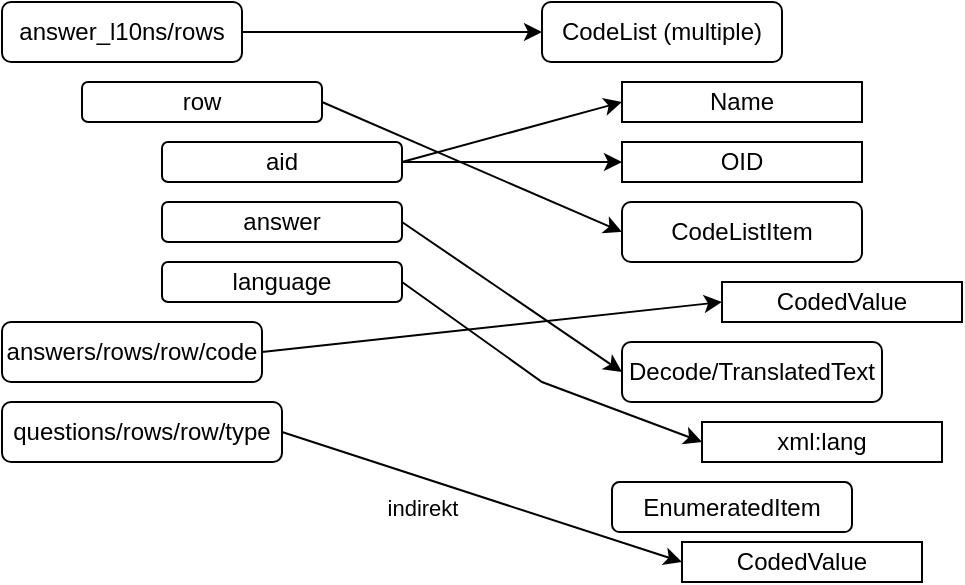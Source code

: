 <mxfile version="14.6.13" type="device"><diagram id="aziQypgp11H61OigkpZ1" name="Page-1"><mxGraphModel dx="1422" dy="880" grid="1" gridSize="10" guides="1" tooltips="1" connect="1" arrows="1" fold="1" page="1" pageScale="1" pageWidth="850" pageHeight="1100" math="0" shadow="0"><root><mxCell id="0"/><mxCell id="1" parent="0"/><mxCell id="dtuGvU8MmFaQQxGHEluo-14" value="CodeListItem" style="rounded=1;whiteSpace=wrap;html=1;" parent="1" vertex="1"><mxGeometry x="430" y="260" width="120" height="30" as="geometry"/></mxCell><mxCell id="dtuGvU8MmFaQQxGHEluo-15" style="edgeStyle=none;rounded=0;orthogonalLoop=1;jettySize=auto;html=1;exitX=1;exitY=0.5;exitDx=0;exitDy=0;entryX=0;entryY=0.5;entryDx=0;entryDy=0;" parent="1" source="dtuGvU8MmFaQQxGHEluo-16" target="dtuGvU8MmFaQQxGHEluo-14" edge="1"><mxGeometry relative="1" as="geometry"/></mxCell><mxCell id="dtuGvU8MmFaQQxGHEluo-16" value="row" style="rounded=1;whiteSpace=wrap;html=1;" parent="1" vertex="1"><mxGeometry x="160" y="200" width="120" height="20" as="geometry"/></mxCell><mxCell id="dtuGvU8MmFaQQxGHEluo-17" style="edgeStyle=none;rounded=0;orthogonalLoop=1;jettySize=auto;html=1;exitX=1;exitY=0.5;exitDx=0;exitDy=0;entryX=0;entryY=0.5;entryDx=0;entryDy=0;" parent="1" source="dtuGvU8MmFaQQxGHEluo-18" target="dtuGvU8MmFaQQxGHEluo-19" edge="1"><mxGeometry relative="1" as="geometry"/></mxCell><mxCell id="dtuGvU8MmFaQQxGHEluo-18" value="answer_l10ns/rows" style="rounded=1;whiteSpace=wrap;html=1;" parent="1" vertex="1"><mxGeometry x="120" y="160" width="120" height="30" as="geometry"/></mxCell><mxCell id="dtuGvU8MmFaQQxGHEluo-19" value="CodeList (multiple)" style="rounded=1;whiteSpace=wrap;html=1;" parent="1" vertex="1"><mxGeometry x="390" y="160" width="120" height="30" as="geometry"/></mxCell><mxCell id="dtuGvU8MmFaQQxGHEluo-20" value="Name" style="rounded=0;whiteSpace=wrap;html=1;" parent="1" vertex="1"><mxGeometry x="430" y="200" width="120" height="20" as="geometry"/></mxCell><mxCell id="dtuGvU8MmFaQQxGHEluo-21" value="OID" style="whiteSpace=wrap;html=1;" parent="1" vertex="1"><mxGeometry x="430" y="230" width="120" height="20" as="geometry"/></mxCell><mxCell id="dtuGvU8MmFaQQxGHEluo-22" style="edgeStyle=none;rounded=0;orthogonalLoop=1;jettySize=auto;html=1;exitX=1;exitY=0.5;exitDx=0;exitDy=0;entryX=0;entryY=0.5;entryDx=0;entryDy=0;" parent="1" source="dtuGvU8MmFaQQxGHEluo-24" target="dtuGvU8MmFaQQxGHEluo-21" edge="1"><mxGeometry relative="1" as="geometry"/></mxCell><mxCell id="dtuGvU8MmFaQQxGHEluo-23" style="edgeStyle=none;rounded=0;orthogonalLoop=1;jettySize=auto;html=1;exitX=1;exitY=0.5;exitDx=0;exitDy=0;entryX=0;entryY=0.5;entryDx=0;entryDy=0;" parent="1" source="dtuGvU8MmFaQQxGHEluo-24" target="dtuGvU8MmFaQQxGHEluo-20" edge="1"><mxGeometry relative="1" as="geometry"/></mxCell><mxCell id="dtuGvU8MmFaQQxGHEluo-24" value="aid" style="rounded=1;whiteSpace=wrap;html=1;" parent="1" vertex="1"><mxGeometry x="200" y="230" width="120" height="20" as="geometry"/></mxCell><mxCell id="dtuGvU8MmFaQQxGHEluo-25" value="CodedValue" style="whiteSpace=wrap;html=1;" parent="1" vertex="1"><mxGeometry x="480" y="300" width="120" height="20" as="geometry"/></mxCell><mxCell id="dtuGvU8MmFaQQxGHEluo-26" style="edgeStyle=none;rounded=0;orthogonalLoop=1;jettySize=auto;html=1;exitX=1;exitY=0.5;exitDx=0;exitDy=0;entryX=0;entryY=0.5;entryDx=0;entryDy=0;" parent="1" source="dtuGvU8MmFaQQxGHEluo-28" target="dtuGvU8MmFaQQxGHEluo-25" edge="1"><mxGeometry relative="1" as="geometry"><Array as="points"/></mxGeometry></mxCell><mxCell id="dtuGvU8MmFaQQxGHEluo-28" value="answers/rows/row/code" style="rounded=1;whiteSpace=wrap;html=1;" parent="1" vertex="1"><mxGeometry x="120" y="320" width="130" height="30" as="geometry"/></mxCell><mxCell id="dtuGvU8MmFaQQxGHEluo-29" style="edgeStyle=none;rounded=0;orthogonalLoop=1;jettySize=auto;html=1;exitX=1;exitY=0.5;exitDx=0;exitDy=0;entryX=0;entryY=0.5;entryDx=0;entryDy=0;" parent="1" source="dtuGvU8MmFaQQxGHEluo-30" target="dtuGvU8MmFaQQxGHEluo-31" edge="1"><mxGeometry relative="1" as="geometry"><mxPoint x="470" y="440" as="targetPoint"/></mxGeometry></mxCell><mxCell id="dtuGvU8MmFaQQxGHEluo-30" value="answer" style="rounded=1;whiteSpace=wrap;html=1;" parent="1" vertex="1"><mxGeometry x="200" y="260" width="120" height="20" as="geometry"/></mxCell><mxCell id="dtuGvU8MmFaQQxGHEluo-31" value="Decode/TranslatedText" style="rounded=1;whiteSpace=wrap;html=1;" parent="1" vertex="1"><mxGeometry x="430" y="330" width="130" height="30" as="geometry"/></mxCell><mxCell id="dtuGvU8MmFaQQxGHEluo-32" value="xml:lang" style="whiteSpace=wrap;html=1;" parent="1" vertex="1"><mxGeometry x="470" y="370" width="120" height="20" as="geometry"/></mxCell><mxCell id="dtuGvU8MmFaQQxGHEluo-34" style="edgeStyle=none;rounded=0;orthogonalLoop=1;jettySize=auto;html=1;exitX=1;exitY=0.5;exitDx=0;exitDy=0;entryX=0;entryY=0.5;entryDx=0;entryDy=0;" parent="1" source="dtuGvU8MmFaQQxGHEluo-35" target="dtuGvU8MmFaQQxGHEluo-32" edge="1"><mxGeometry relative="1" as="geometry"><Array as="points"><mxPoint x="390" y="350"/></Array></mxGeometry></mxCell><mxCell id="dtuGvU8MmFaQQxGHEluo-35" value="language" style="rounded=1;whiteSpace=wrap;html=1;" parent="1" vertex="1"><mxGeometry x="200" y="290" width="120" height="20" as="geometry"/></mxCell><mxCell id="dtuGvU8MmFaQQxGHEluo-36" value="EnumeratedItem" style="rounded=1;whiteSpace=wrap;html=1;" parent="1" vertex="1"><mxGeometry x="425" y="400" width="120" height="25.05" as="geometry"/></mxCell><mxCell id="dtuGvU8MmFaQQxGHEluo-37" value="CodedValue" style="whiteSpace=wrap;html=1;" parent="1" vertex="1"><mxGeometry x="460" y="430" width="120" height="20" as="geometry"/></mxCell><mxCell id="dtuGvU8MmFaQQxGHEluo-38" value="questions/rows/row/type" style="rounded=1;whiteSpace=wrap;html=1;" parent="1" vertex="1"><mxGeometry x="120" y="360" width="140" height="30" as="geometry"/></mxCell><mxCell id="dtuGvU8MmFaQQxGHEluo-44" style="rounded=0;orthogonalLoop=1;jettySize=auto;html=1;exitX=1;exitY=0.5;exitDx=0;exitDy=0;entryX=0;entryY=0.5;entryDx=0;entryDy=0;" parent="1" source="dtuGvU8MmFaQQxGHEluo-38" target="dtuGvU8MmFaQQxGHEluo-37" edge="1"><mxGeometry relative="1" as="geometry"/></mxCell><mxCell id="dtuGvU8MmFaQQxGHEluo-45" value="indirekt" style="edgeLabel;html=1;align=center;verticalAlign=middle;resizable=0;points=[];" parent="dtuGvU8MmFaQQxGHEluo-44" vertex="1" connectable="0"><mxGeometry x="0.271" relative="1" as="geometry"><mxPoint x="-57" y="-4" as="offset"/></mxGeometry></mxCell></root></mxGraphModel></diagram></mxfile>